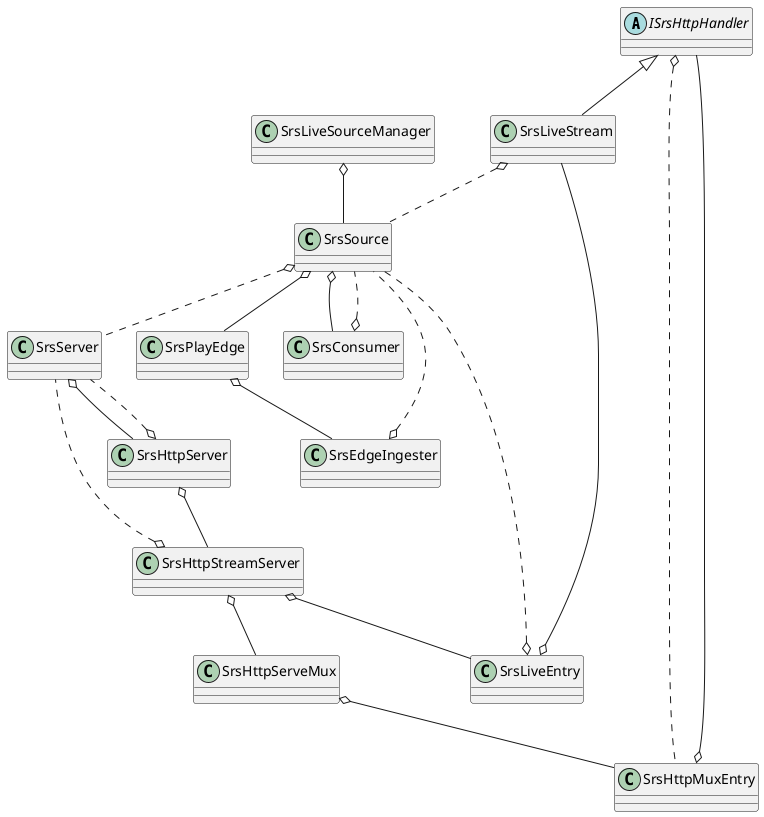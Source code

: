 @startuml

abstract class ISrsHttpHandler

ISrsHttpHandler <|-- SrsLiveStream
ISrsHttpHandler o.. SrsHttpMuxEntry

SrsLiveStream o.. SrsSource

SrsHttpMuxEntry o-- ISrsHttpHandler

SrsHttpServeMux o-- SrsHttpMuxEntry

SrsLiveEntry o-- SrsLiveStream
SrsLiveEntry o.. SrsSource

SrsHttpStreamServer o-- SrsHttpServeMux
SrsHttpStreamServer o-- SrsLiveEntry
SrsHttpStreamServer o.. SrsServer

SrsHttpServer o-- SrsHttpStreamServer
SrsHttpServer o.. SrsServer

SrsServer o-- SrsHttpServer

SrsSource o.. SrsServer
SrsSource o-- SrsPlayEdge
SrsSource o-- SrsConsumer

SrsLiveSourceManager o-- SrsSource

SrsConsumer o.. SrsSource

SrsEdgeIngester o.. SrsSource

SrsPlayEdge o-- SrsEdgeIngester

@enduml